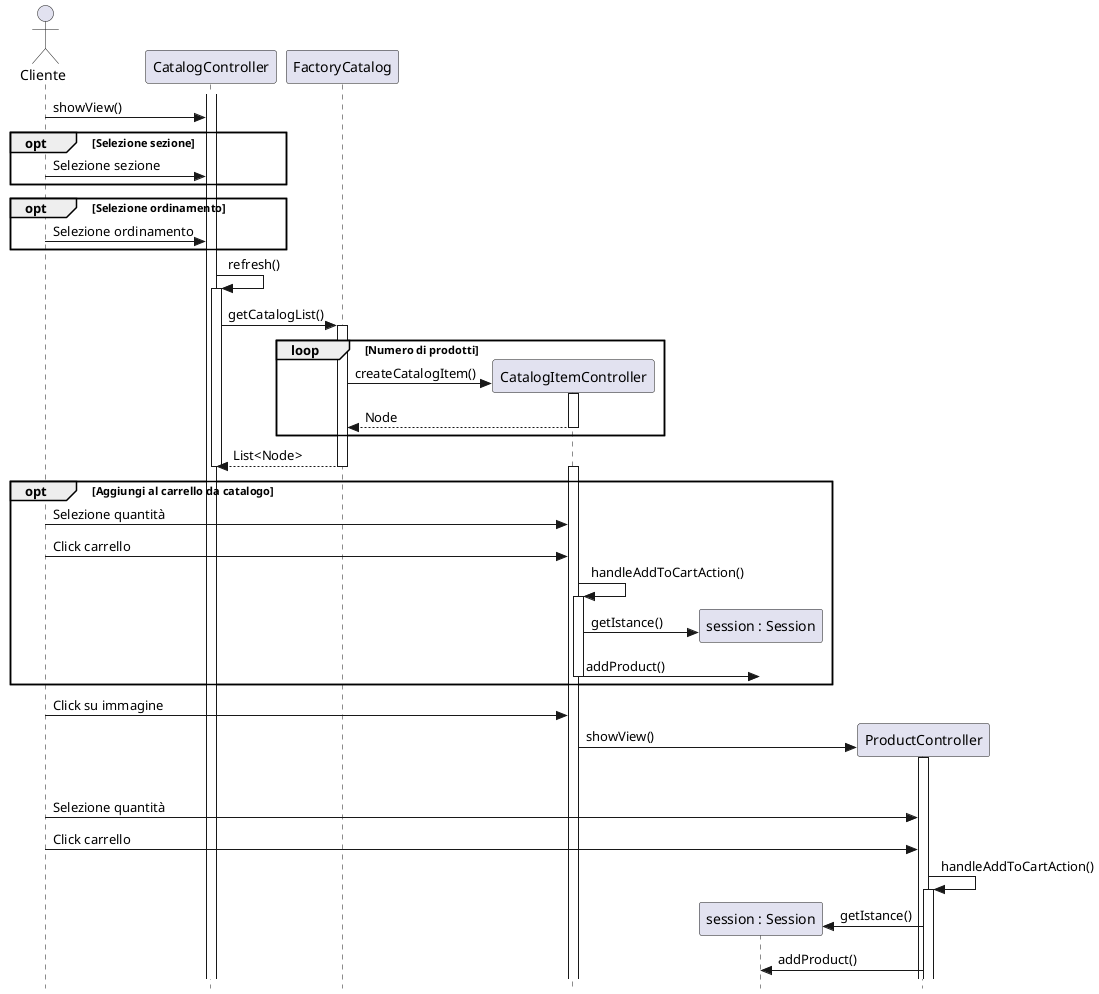 @startuml
actor Cliente
skinparam Style strictuml
participant CatalogController
Cliente -> CatalogController : showView()
opt Selezione sezione
Cliente -> CatalogController : Selezione sezione
end opt
opt Selezione ordinamento
Cliente -> CatalogController : Selezione ordinamento
end opt
activate CatalogController
CatalogController->CatalogController : refresh()
activate CatalogController
CatalogController->FactoryCatalog : getCatalogList()
activate FactoryCatalog
loop Numero di prodotti
FactoryCatalog -> CatalogItemController **: createCatalogItem()
activate CatalogItemController
return Node
end loop
return List<Node>
deactivate CatalogController

activate CatalogItemController

opt Aggiungi al carrello da catalogo
Cliente -> CatalogItemController : Selezione quantità
 
Cliente -> CatalogItemController : Click carrello

CatalogItemController -> CatalogItemController : handleAddToCartAction() 
activate CatalogItemController
CatalogItemController -> "session : Session" ** : getIstance()
CatalogItemController -> "session : Session" : addProduct()
deactivate CatalogItemController
end opt 

Cliente -> CatalogItemController : Click su immagine
CatalogItemController -> ProductController **: showView()
activate ProductController
opt Aggiungi al carrello da catalogo
Cliente -> ProductController : Selezione quantità
 
Cliente -> ProductController : Click carrello

ProductController -> ProductController : handleAddToCartAction() 
activate ProductController
ProductController -> "session : Session" ** : getIstance()
ProductController -> "session : Session" : addProduct()


@enduml